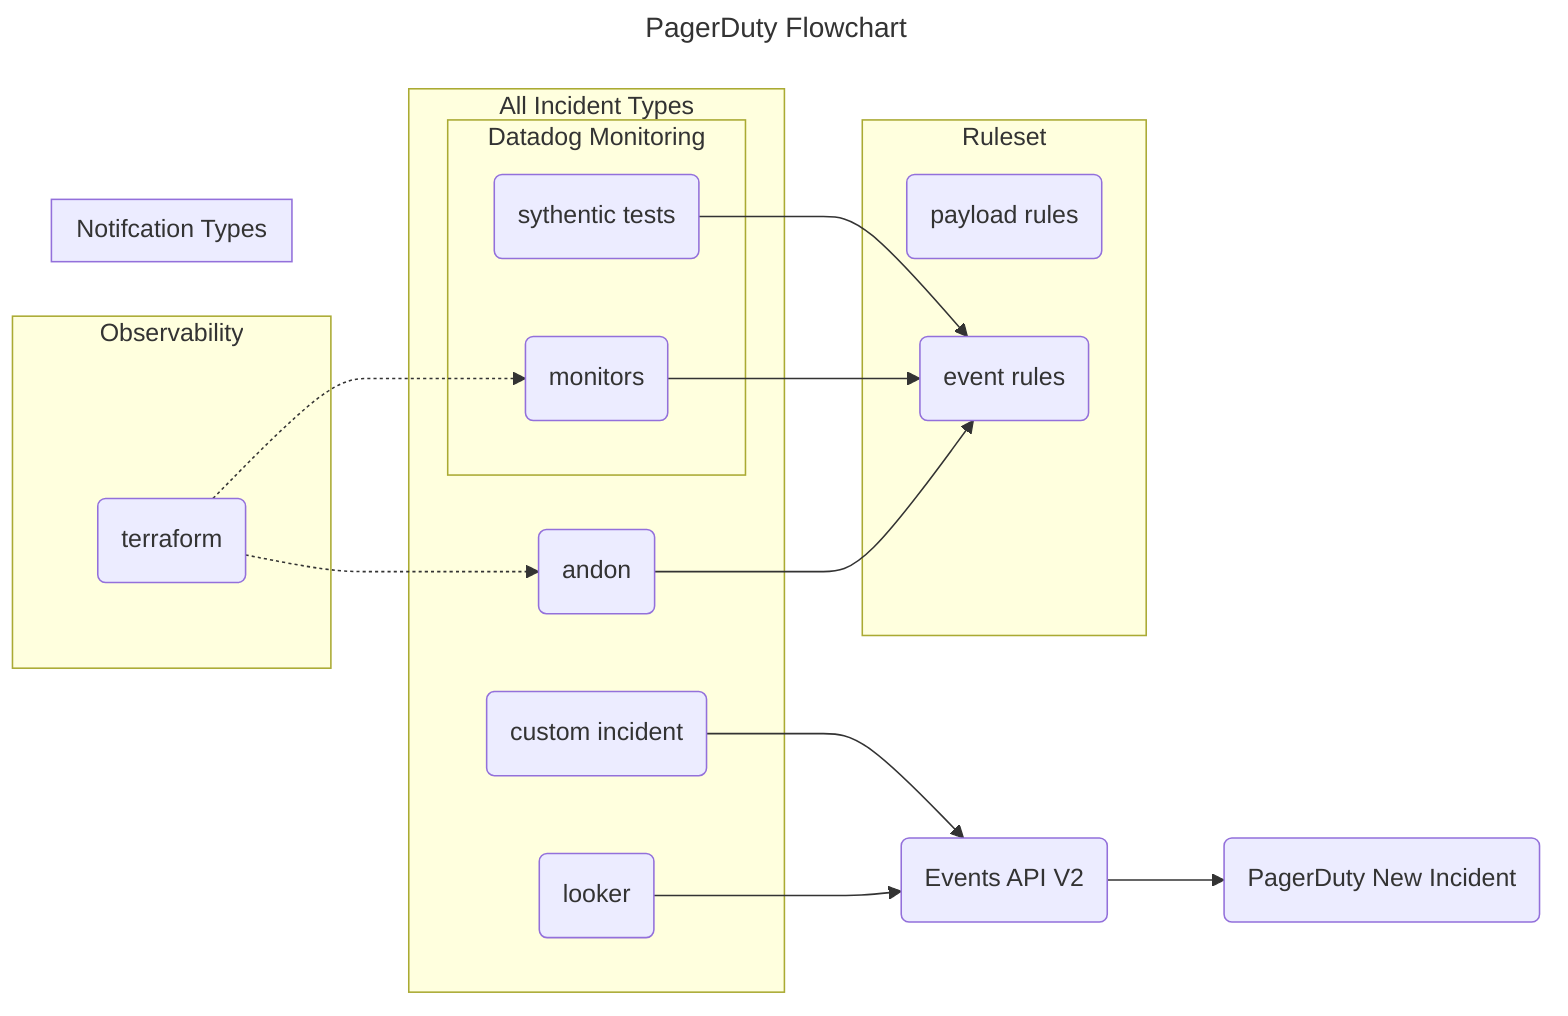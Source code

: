 ---
title: PagerDuty Flowchart
---
flowchart LR

subgraph Observability
    A(terraform)
end

subgraph All Incident Types
    subgraph Datadog Monitoring
        B(sythentic tests)
        A(terraform)-.->C(monitors)
    end
    D(andon)
    A(terraform)-.->D(andon)
    E(custom incident)
    F(looker)
end

E(custom incident)-->G(Events API V2)
F(looker)-->G(Events API 2)

G(Events API V2)-->H(PagerDuty New Incident)

subgraph Ruleset
    I(payload rules)
    B(sythentic tests)-->J(event rules)
    C(monitors)-->J(event rules)
    D(andon)-->J(event rules)
end

subgraph Notifcation Types
end

%% style A fill:#f9f,stroke:#333,stroke-width:4px
%% style Observability font-weight:bold